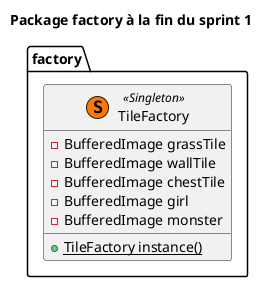 @startuml

title Package factory à la fin du sprint 1

package factory {
    
    class TileFactory << (S,#FF7700) Singleton >>  {
        - BufferedImage grassTile
        - BufferedImage wallTile
        - BufferedImage chestTile
        - BufferedImage girl
        - BufferedImage monster

        + {static} TileFactory instance()
    }

}

@enduml
